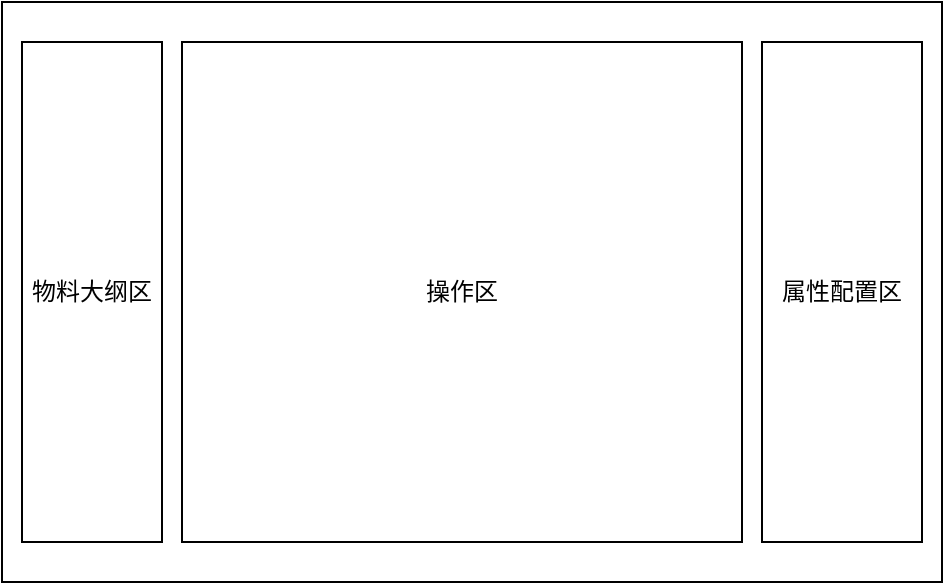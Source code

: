 <mxfile>
    <diagram id="8Gy_QzgZNxvgADinXjsT" name="第 1 页">
        <mxGraphModel dx="606" dy="570" grid="1" gridSize="10" guides="1" tooltips="1" connect="1" arrows="1" fold="1" page="1" pageScale="1" pageWidth="827" pageHeight="1169" math="0" shadow="0">
            <root>
                <mxCell id="0"/>
                <mxCell id="1" parent="0"/>
                <mxCell id="2" value="" style="rounded=0;whiteSpace=wrap;html=1;" vertex="1" parent="1">
                    <mxGeometry x="60" y="130" width="470" height="290" as="geometry"/>
                </mxCell>
                <mxCell id="3" value="物料大纲区" style="rounded=0;whiteSpace=wrap;html=1;" vertex="1" parent="1">
                    <mxGeometry x="70" y="150" width="70" height="250" as="geometry"/>
                </mxCell>
                <mxCell id="4" value="操作区" style="rounded=0;whiteSpace=wrap;html=1;" vertex="1" parent="1">
                    <mxGeometry x="150" y="150" width="280" height="250" as="geometry"/>
                </mxCell>
                <mxCell id="5" value="属性配置区" style="rounded=0;whiteSpace=wrap;html=1;" vertex="1" parent="1">
                    <mxGeometry x="440" y="150" width="80" height="250" as="geometry"/>
                </mxCell>
            </root>
        </mxGraphModel>
    </diagram>
</mxfile>